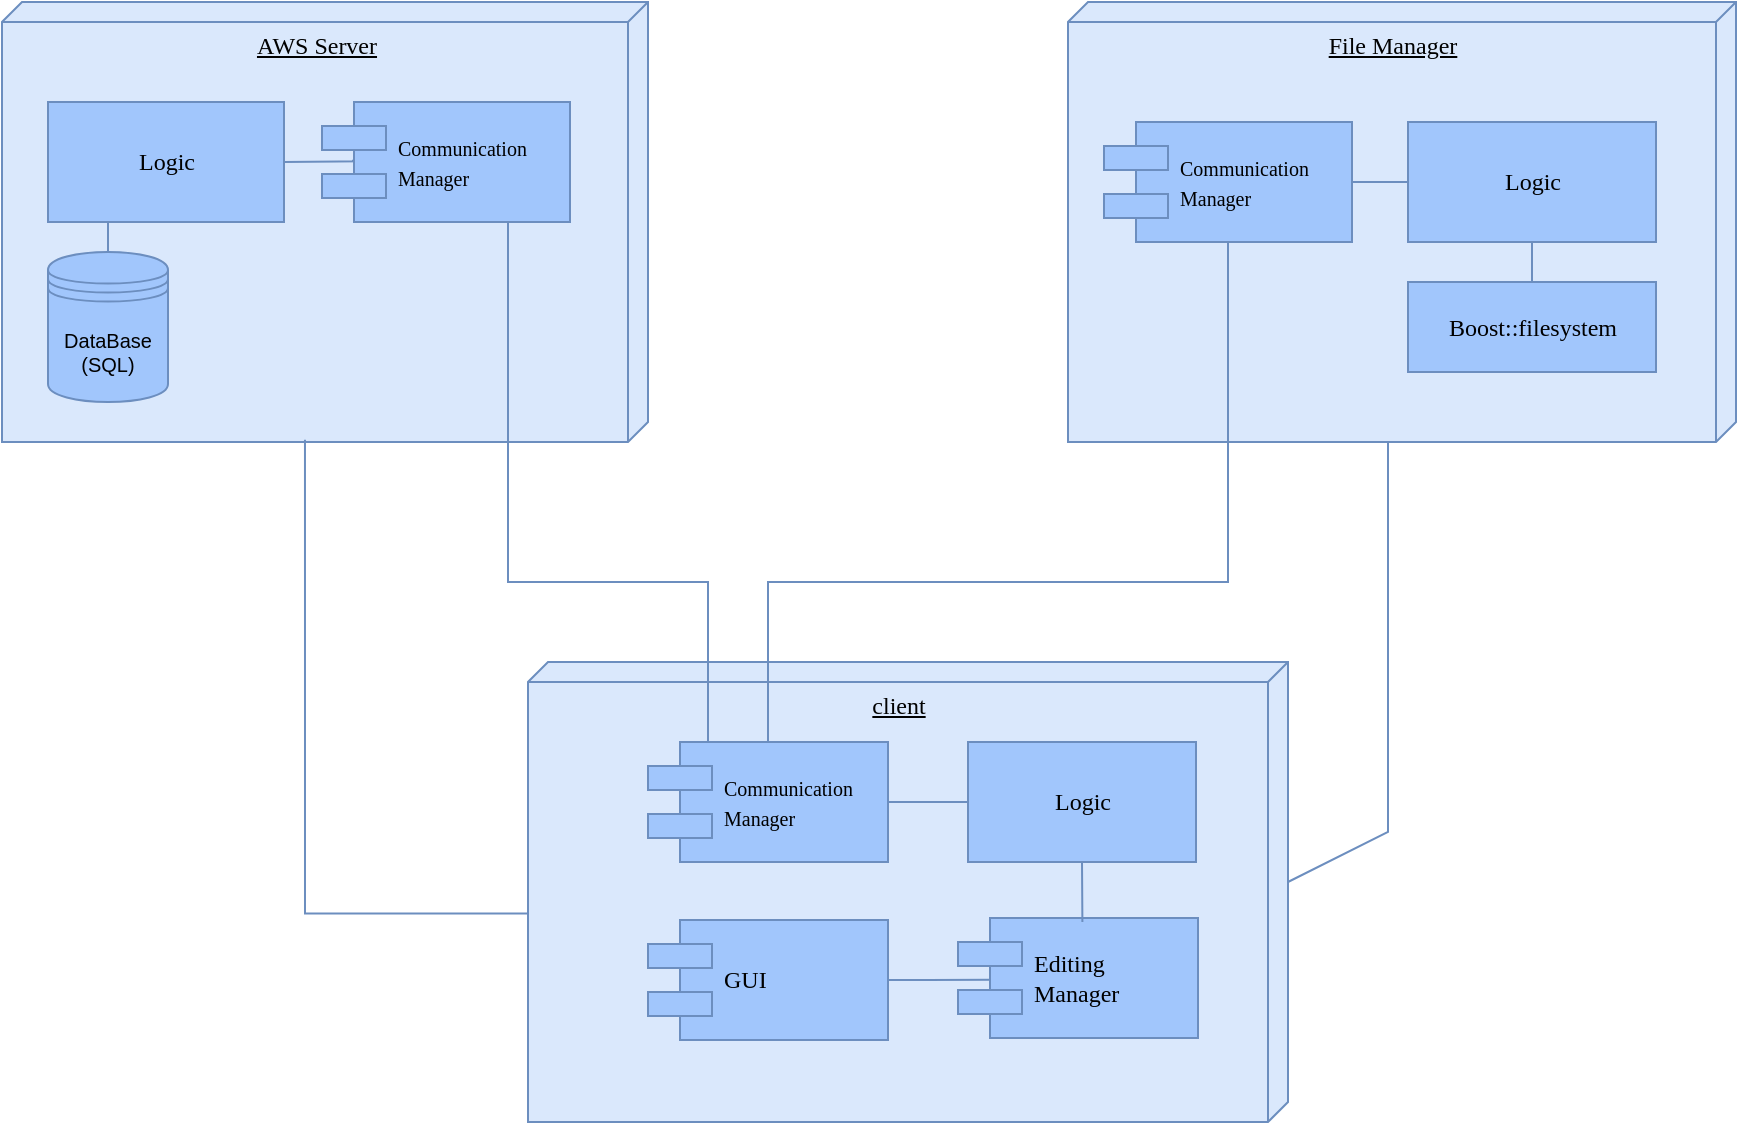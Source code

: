 <mxfile version="20.4.0" type="device"><diagram name="Page-1" id="5f0bae14-7c28-e335-631c-24af17079c00"><mxGraphModel dx="1156" dy="680" grid="1" gridSize="10" guides="1" tooltips="1" connect="1" arrows="1" fold="1" page="1" pageScale="1" pageWidth="1100" pageHeight="850" background="none" math="0" shadow="0"><root><mxCell id="0"/><mxCell id="1" parent="0"/><mxCell id="39150e848f15840c-1" value="AWS Server" style="verticalAlign=top;align=center;spacingTop=8;spacingLeft=2;spacingRight=12;shape=cube;size=10;direction=south;fontStyle=4;html=1;rounded=0;shadow=0;comic=0;labelBackgroundColor=none;strokeWidth=1;fontFamily=Verdana;fontSize=12;enumerate=0;backgroundOutline=0;metaEdit=0;fixDash=0;snapToPoint=1;fillColor=#dae8fc;strokeColor=#6c8ebf;" parent="1" vertex="1"><mxGeometry x="107" y="70" width="323" height="220" as="geometry"/></mxCell><mxCell id="39150e848f15840c-2" value="File Manager" style="verticalAlign=top;align=center;spacingTop=8;spacingLeft=2;spacingRight=12;shape=cube;size=10;direction=south;fontStyle=4;html=1;rounded=0;shadow=0;comic=0;labelBackgroundColor=none;strokeWidth=1;fontFamily=Verdana;fontSize=12;enumerate=0;backgroundOutline=0;metaEdit=0;fixDash=0;snapToPoint=1;fillColor=#dae8fc;strokeColor=#6c8ebf;" parent="1" vertex="1"><mxGeometry x="640" y="70" width="334" height="220" as="geometry"/></mxCell><mxCell id="rZCi52F1RS7Dgth_Ieh5-77" style="edgeStyle=orthogonalEdgeStyle;rounded=0;comic=0;orthogonalLoop=1;jettySize=auto;html=1;entryX=0.995;entryY=0.531;entryDx=0;entryDy=0;entryPerimeter=0;fontSize=10;startArrow=none;startFill=0;endArrow=none;endFill=0;exitX=0.547;exitY=1;exitDx=0;exitDy=0;exitPerimeter=0;fillColor=#dae8fc;strokeColor=#6c8ebf;" parent="1" source="39150e848f15840c-3" target="39150e848f15840c-1" edge="1"><mxGeometry relative="1" as="geometry"/></mxCell><mxCell id="39150e848f15840c-3" value="client" style="verticalAlign=top;align=center;spacingTop=8;spacingLeft=2;spacingRight=12;shape=cube;size=10;direction=south;fontStyle=4;html=1;rounded=0;shadow=0;comic=0;labelBackgroundColor=none;strokeWidth=1;fontFamily=Verdana;fontSize=12;enumerate=0;backgroundOutline=0;metaEdit=0;fixDash=0;snapToPoint=1;fillColor=#dae8fc;strokeColor=#6c8ebf;" parent="1" vertex="1"><mxGeometry x="370" y="400" width="380" height="230" as="geometry"/></mxCell><mxCell id="rZCi52F1RS7Dgth_Ieh5-66" style="edgeStyle=orthogonalEdgeStyle;rounded=0;comic=0;orthogonalLoop=1;jettySize=auto;html=1;entryX=1;entryY=0.5;entryDx=0;entryDy=0;fontSize=10;startArrow=none;startFill=0;endArrow=none;endFill=0;exitX=0.121;exitY=0.489;exitDx=0;exitDy=0;fillColor=#dae8fc;strokeColor=#6c8ebf;exitPerimeter=0;" parent="1" source="39150e848f15840c-5" target="rZCi52F1RS7Dgth_Ieh5-12" edge="1"><mxGeometry relative="1" as="geometry"><Array as="points"><mxPoint x="329" y="149"/></Array></mxGeometry></mxCell><mxCell id="39150e848f15840c-5" value="&lt;font style=&quot;font-size: 10px;&quot;&gt;Communication&lt;br&gt;Manager&lt;/font&gt;" style="shape=component;align=left;spacingLeft=36;rounded=0;shadow=0;comic=0;labelBackgroundColor=none;strokeWidth=1;fontFamily=Verdana;fontSize=12;html=1;enumerate=0;backgroundOutline=0;metaEdit=0;fixDash=0;snapToPoint=1;fillColor=#A1C6FC;strokeColor=#6c8ebf;" parent="1" vertex="1"><mxGeometry x="267" y="120" width="124" height="60" as="geometry"/></mxCell><mxCell id="rZCi52F1RS7Dgth_Ieh5-72" style="edgeStyle=orthogonalEdgeStyle;rounded=1;comic=0;orthogonalLoop=1;jettySize=auto;html=1;entryX=0;entryY=0.5;entryDx=0;entryDy=0;fontSize=10;startArrow=none;startFill=0;endArrow=none;endFill=0;fillColor=#dae8fc;strokeColor=#6c8ebf;" parent="1" source="39150e848f15840c-7" target="rZCi52F1RS7Dgth_Ieh5-70" edge="1"><mxGeometry relative="1" as="geometry"/></mxCell><mxCell id="39150e848f15840c-7" value="&lt;span style=&quot;font-size: 10px;&quot;&gt;Communication&lt;/span&gt;&lt;br style=&quot;font-size: 10px;&quot;&gt;&lt;span style=&quot;font-size: 10px;&quot;&gt;Manager&lt;/span&gt;" style="shape=component;align=left;spacingLeft=36;rounded=0;shadow=0;comic=0;labelBackgroundColor=none;strokeWidth=1;fontFamily=Verdana;fontSize=12;html=1;enumerate=0;backgroundOutline=0;metaEdit=0;fixDash=0;snapToPoint=1;fillColor=#A1C6FC;strokeColor=#6c8ebf;" parent="1" vertex="1"><mxGeometry x="658" y="130" width="124" height="60" as="geometry"/></mxCell><mxCell id="rZCi52F1RS7Dgth_Ieh5-71" style="edgeStyle=orthogonalEdgeStyle;rounded=0;comic=0;orthogonalLoop=1;jettySize=auto;html=1;entryX=0.5;entryY=1;entryDx=0;entryDy=0;fontSize=10;startArrow=none;startFill=0;endArrow=none;endFill=0;fillColor=#dae8fc;strokeColor=#6c8ebf;" parent="1" source="39150e848f15840c-8" target="rZCi52F1RS7Dgth_Ieh5-70" edge="1"><mxGeometry relative="1" as="geometry"/></mxCell><mxCell id="39150e848f15840c-8" value="Boost::filesystem" style="html=1;rounded=0;shadow=0;comic=0;labelBackgroundColor=none;strokeWidth=1;fontFamily=Verdana;fontSize=12;align=center;enumerate=0;backgroundOutline=0;metaEdit=0;fixDash=0;snapToPoint=1;fillColor=#A1C6FC;strokeColor=#6c8ebf;" parent="1" vertex="1"><mxGeometry x="810" y="210" width="124" height="45" as="geometry"/></mxCell><mxCell id="rZCi52F1RS7Dgth_Ieh5-81" style="edgeStyle=orthogonalEdgeStyle;rounded=0;comic=0;orthogonalLoop=1;jettySize=auto;html=1;entryX=0;entryY=0.5;entryDx=0;entryDy=0;fontSize=10;startArrow=none;startFill=0;endArrow=none;endFill=0;fillColor=#dae8fc;strokeColor=#6c8ebf;" parent="1" source="39150e848f15840c-10" target="rZCi52F1RS7Dgth_Ieh5-15" edge="1"><mxGeometry relative="1" as="geometry"><Array as="points"/></mxGeometry></mxCell><mxCell id="39150e848f15840c-10" value="&lt;span style=&quot;font-size: 10px;&quot;&gt;Communication&lt;/span&gt;&lt;br style=&quot;font-size: 10px;&quot;&gt;&lt;span style=&quot;font-size: 10px;&quot;&gt;Manager&lt;/span&gt;" style="shape=component;align=left;spacingLeft=36;rounded=0;shadow=0;comic=0;labelBackgroundColor=none;strokeWidth=1;fontFamily=Verdana;fontSize=12;html=1;enumerate=0;backgroundOutline=0;metaEdit=0;fixDash=0;snapToPoint=1;fillColor=#A1C6FC;strokeColor=#6c8ebf;" parent="1" vertex="1"><mxGeometry x="430" y="440" width="120" height="60" as="geometry"/></mxCell><mxCell id="39150e848f15840c-11" style="edgeStyle=none;rounded=0;html=1;labelBackgroundColor=none;startArrow=none;startFill=0;startSize=8;endArrow=none;endFill=0;endSize=16;fontFamily=Verdana;fontSize=12;entryX=0.75;entryY=1;entryDx=0;entryDy=0;comic=0;enumerate=0;backgroundOutline=0;metaEdit=0;fixDash=0;snapToPoint=1;exitX=0.25;exitY=0;exitDx=0;exitDy=0;fillColor=#dae8fc;strokeColor=#6c8ebf;" parent="1" source="39150e848f15840c-10" target="39150e848f15840c-5" edge="1"><mxGeometry relative="1" as="geometry"><mxPoint x="357.414" y="248.925" as="targetPoint"/><Array as="points"><mxPoint x="460" y="360"/><mxPoint x="360" y="360"/></Array></mxGeometry></mxCell><mxCell id="39150e848f15840c-17" style="edgeStyle=orthogonalEdgeStyle;rounded=0;html=1;labelBackgroundColor=none;startArrow=none;startFill=0;startSize=8;endArrow=none;endFill=0;endSize=16;fontFamily=Verdana;fontSize=12;entryX=0;entryY=0;entryDx=220;entryDy=170;entryPerimeter=0;comic=0;enumerate=0;backgroundOutline=0;metaEdit=0;fixDash=0;snapToPoint=1;fillColor=#dae8fc;strokeColor=#6c8ebf;" parent="1" source="39150e848f15840c-3" target="39150e848f15840c-2" edge="1"><mxGeometry relative="1" as="geometry"><Array as="points"><mxPoint x="800" y="485"/></Array></mxGeometry></mxCell><mxCell id="HKKm5dkyxGH1YyKjeUcj-1" style="edgeStyle=orthogonalEdgeStyle;rounded=0;orthogonalLoop=1;jettySize=auto;html=1;entryX=0.141;entryY=0.514;entryDx=0;entryDy=0;entryPerimeter=0;endArrow=none;endFill=0;fillColor=#dae8fc;strokeColor=#6c8ebf;" edge="1" parent="1" source="rZCi52F1RS7Dgth_Ieh5-1" target="rZCi52F1RS7Dgth_Ieh5-3"><mxGeometry relative="1" as="geometry"/></mxCell><mxCell id="rZCi52F1RS7Dgth_Ieh5-1" value="GUI" style="shape=component;align=left;spacingLeft=36;rounded=0;shadow=0;comic=0;labelBackgroundColor=none;strokeWidth=1;fontFamily=Verdana;fontSize=12;html=1;enumerate=0;backgroundOutline=0;metaEdit=0;fixDash=0;snapToPoint=1;fillColor=#A1C6FC;strokeColor=#6c8ebf;" parent="1" vertex="1"><mxGeometry x="430" y="529" width="120" height="60" as="geometry"/></mxCell><mxCell id="rZCi52F1RS7Dgth_Ieh5-3" value="Editing&lt;br&gt;Manager" style="shape=component;align=left;spacingLeft=36;rounded=0;shadow=0;comic=0;labelBackgroundColor=none;strokeWidth=1;fontFamily=Verdana;fontSize=12;html=1;enumerate=0;backgroundOutline=0;metaEdit=0;fixDash=0;snapToPoint=1;fillColor=#A1C6FC;strokeColor=#6c8ebf;" parent="1" vertex="1"><mxGeometry x="585" y="528" width="120" height="60" as="geometry"/></mxCell><mxCell id="rZCi52F1RS7Dgth_Ieh5-7" style="edgeStyle=none;rounded=0;html=1;labelBackgroundColor=none;startArrow=none;startFill=0;startSize=8;endArrow=none;endFill=0;endSize=16;fontFamily=Verdana;fontSize=12;exitX=0.5;exitY=0;exitDx=0;exitDy=0;entryX=0.5;entryY=1;entryDx=0;entryDy=0;comic=0;enumerate=0;backgroundOutline=0;metaEdit=0;fixDash=0;snapToPoint=1;fillColor=#dae8fc;strokeColor=#6c8ebf;" parent="1" source="39150e848f15840c-10" target="39150e848f15840c-7" edge="1"><mxGeometry relative="1" as="geometry"><mxPoint x="600.86" y="450.21" as="sourcePoint"/><mxPoint x="713.635" y="237.17" as="targetPoint"/><Array as="points"><mxPoint x="490" y="360"/><mxPoint x="720" y="360"/></Array></mxGeometry></mxCell><mxCell id="rZCi52F1RS7Dgth_Ieh5-78" style="edgeStyle=orthogonalEdgeStyle;rounded=0;comic=0;orthogonalLoop=1;jettySize=auto;html=1;entryX=0.5;entryY=0;entryDx=0;entryDy=0;fontSize=10;startArrow=none;startFill=0;endArrow=none;endFill=0;exitX=0.5;exitY=1;exitDx=0;exitDy=0;fillColor=#dae8fc;strokeColor=#6c8ebf;" parent="1" source="rZCi52F1RS7Dgth_Ieh5-12" target="rZCi52F1RS7Dgth_Ieh5-75" edge="1"><mxGeometry relative="1" as="geometry"/></mxCell><mxCell id="rZCi52F1RS7Dgth_Ieh5-12" value="Logic" style="html=1;rounded=0;shadow=0;comic=0;labelBackgroundColor=none;strokeWidth=1;fontFamily=Verdana;fontSize=12;align=center;enumerate=0;backgroundOutline=0;metaEdit=0;fixDash=0;snapToPoint=1;fillColor=#A1C6FC;strokeColor=#6c8ebf;" parent="1" vertex="1"><mxGeometry x="130" y="120" width="118" height="60" as="geometry"/></mxCell><mxCell id="rZCi52F1RS7Dgth_Ieh5-17" style="edgeStyle=orthogonalEdgeStyle;rounded=0;orthogonalLoop=1;jettySize=auto;html=1;entryX=0.518;entryY=-0.006;entryDx=0;entryDy=0;startArrow=none;startFill=0;endArrow=none;endFill=0;comic=0;enumerate=0;backgroundOutline=0;metaEdit=0;fixDash=0;snapToPoint=1;entryPerimeter=0;fillColor=#dae8fc;strokeColor=#6c8ebf;" parent="1" source="rZCi52F1RS7Dgth_Ieh5-15" target="rZCi52F1RS7Dgth_Ieh5-3" edge="1"><mxGeometry relative="1" as="geometry"><Array as="points"><mxPoint x="647" y="530"/></Array></mxGeometry></mxCell><mxCell id="rZCi52F1RS7Dgth_Ieh5-15" value="Logic" style="html=1;rounded=0;shadow=0;comic=0;labelBackgroundColor=none;strokeWidth=1;fontFamily=Verdana;fontSize=12;align=center;enumerate=0;backgroundOutline=0;metaEdit=0;fixDash=0;snapToPoint=1;fillColor=#A1C6FC;strokeColor=#6c8ebf;" parent="1" vertex="1"><mxGeometry x="590" y="440" width="114" height="60" as="geometry"/></mxCell><mxCell id="rZCi52F1RS7Dgth_Ieh5-70" value="Logic" style="html=1;rounded=0;shadow=0;comic=0;labelBackgroundColor=none;strokeWidth=1;fontFamily=Verdana;fontSize=12;align=center;enumerate=0;backgroundOutline=0;metaEdit=0;fixDash=0;snapToPoint=1;fillColor=#A1C6FC;strokeColor=#6c8ebf;" parent="1" vertex="1"><mxGeometry x="810" y="130" width="124" height="60" as="geometry"/></mxCell><mxCell id="rZCi52F1RS7Dgth_Ieh5-75" value="DataBase&lt;br&gt;(SQL)" style="shape=datastore;whiteSpace=wrap;html=1;fontSize=10;fillColor=#A1C6FC;strokeColor=#6c8ebf;" parent="1" vertex="1"><mxGeometry x="130" y="195" width="60" height="75" as="geometry"/></mxCell></root></mxGraphModel></diagram></mxfile>